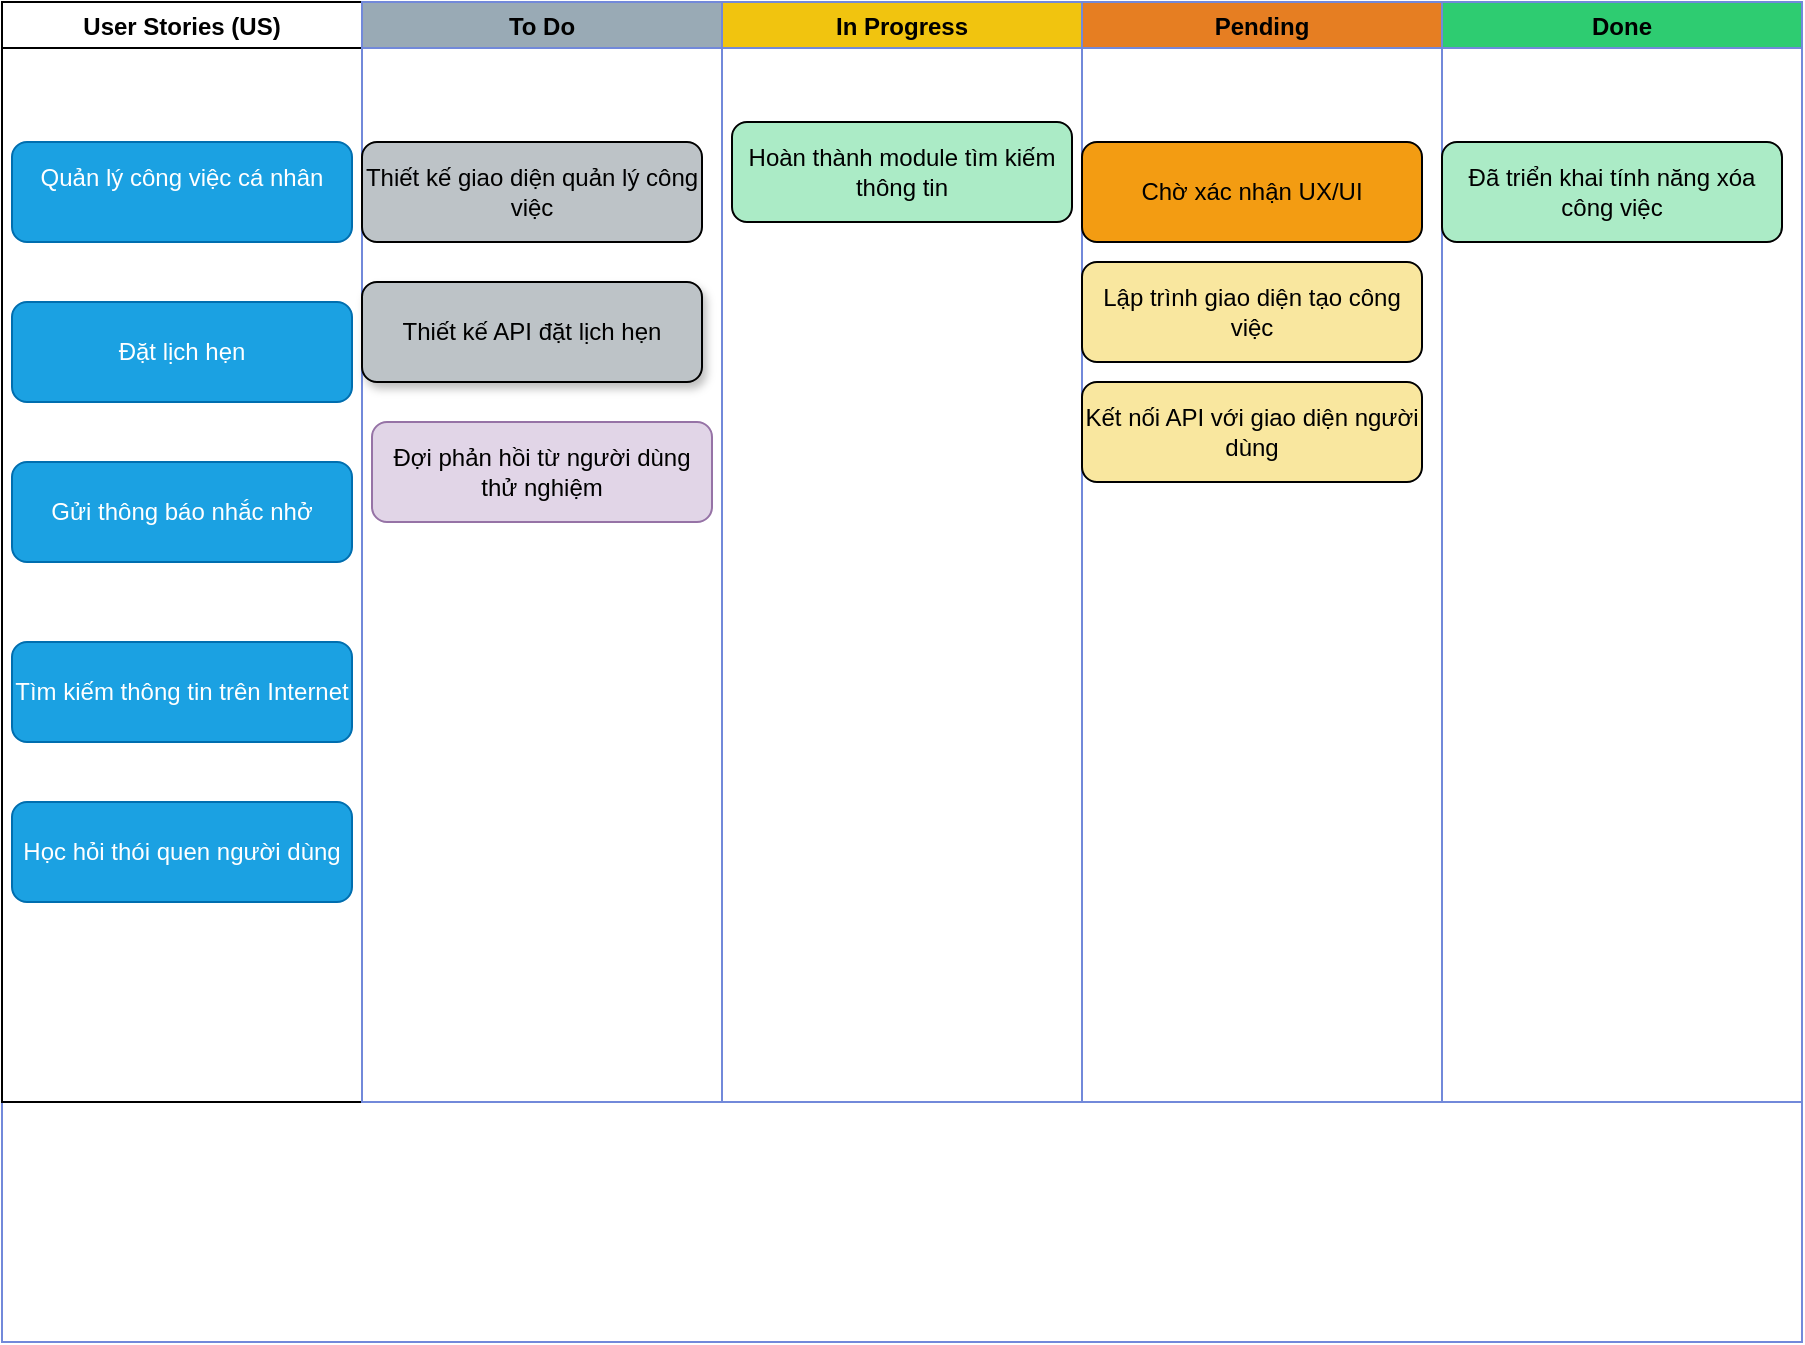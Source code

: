 <mxfile version="26.0.16">
  <diagram id="74L_GmS45VMtbvwV8_wn" name="Page-1">
    <mxGraphModel dx="1480" dy="866" grid="1" gridSize="10" guides="1" tooltips="1" connect="1" arrows="1" fold="1" page="1" pageScale="1" pageWidth="827" pageHeight="1169" math="0" shadow="0">
      <root>
        <mxCell id="0" />
        <mxCell id="1" parent="0" />
        <mxCell id="2" value="" style="swimlane;startSize=20;fillColor=#2C2F33;fontColor=#FFFFFF;strokeColor=#7289DA" parent="1" vertex="1">
          <mxGeometry x="40" y="40" width="900" height="670" as="geometry" />
        </mxCell>
        <mxCell id="3" value="User Stories (US)" style="swimlane;" parent="2" vertex="1">
          <mxGeometry width="180" height="550" as="geometry" />
        </mxCell>
        <mxCell id="aKEyl_lNYIwc9TJSH8SX-20" value="&#xa;Quản lý công việc cá nhân&#xa;&#xa;" style="rounded=1;whiteSpace=wrap;html=1;fillColor=#1ba1e2;strokeColor=#006EAF;fontColor=#ffffff;" vertex="1" parent="3">
          <mxGeometry x="5" y="70" width="170" height="50" as="geometry" />
        </mxCell>
        <mxCell id="aKEyl_lNYIwc9TJSH8SX-34" value="Đặt lịch hẹn" style="rounded=1;whiteSpace=wrap;html=1;fillColor=#1ba1e2;strokeColor=#006EAF;fontColor=#ffffff;" vertex="1" parent="3">
          <mxGeometry x="5" y="150" width="170" height="50" as="geometry" />
        </mxCell>
        <mxCell id="aKEyl_lNYIwc9TJSH8SX-35" value="Gửi thông báo nhắc nhở" style="rounded=1;whiteSpace=wrap;html=1;fillColor=#1ba1e2;strokeColor=#006EAF;fontColor=#ffffff;" vertex="1" parent="3">
          <mxGeometry x="5" y="230" width="170" height="50" as="geometry" />
        </mxCell>
        <mxCell id="aKEyl_lNYIwc9TJSH8SX-36" value="Tìm kiếm thông tin trên Internet" style="rounded=1;whiteSpace=wrap;html=1;fillColor=#1ba1e2;strokeColor=#006EAF;fontColor=#ffffff;" vertex="1" parent="3">
          <mxGeometry x="5" y="320" width="170" height="50" as="geometry" />
        </mxCell>
        <mxCell id="aKEyl_lNYIwc9TJSH8SX-37" value="Học hỏi thói quen người dùng" style="rounded=1;whiteSpace=wrap;html=1;fillColor=#1ba1e2;strokeColor=#006EAF;fontColor=#ffffff;" vertex="1" parent="3">
          <mxGeometry x="5" y="400" width="170" height="50" as="geometry" />
        </mxCell>
        <mxCell id="4" value="To Do" style="swimlane;fillColor=#99AAB5;fontColor=#000000;strokeColor=#7289DA" parent="2" vertex="1">
          <mxGeometry x="180" width="180" height="550" as="geometry" />
        </mxCell>
        <mxCell id="8" value="Thiết kế giao diện quản lý công việc" style="rounded=1;whiteSpace=wrap;fillColor=#BDC3C7;fontColor=#000000" parent="4" vertex="1">
          <mxGeometry y="70" width="170" height="50" as="geometry" />
        </mxCell>
        <mxCell id="9" value="Thiết kế API đặt lịch hẹn" style="rounded=1;whiteSpace=wrap;fillColor=#BDC3C7;fontColor=#000000;shadow=1;" parent="4" vertex="1">
          <mxGeometry y="140" width="170" height="50" as="geometry" />
        </mxCell>
        <mxCell id="13" value="Đợi phản hồi từ người dùng thử nghiệm" style="rounded=1;whiteSpace=wrap;fillColor=#e1d5e7;strokeColor=#9673a6;" parent="4" vertex="1">
          <mxGeometry x="5" y="210" width="170" height="50" as="geometry" />
        </mxCell>
        <mxCell id="5" value="In Progress" style="swimlane;fillColor=#F1C40F;fontColor=#000000;strokeColor=#7289DA" parent="2" vertex="1">
          <mxGeometry x="360" width="180" height="550" as="geometry" />
        </mxCell>
        <mxCell id="15" value="Hoàn thành module tìm kiếm thông tin" style="rounded=1;whiteSpace=wrap;fillColor=#ABEBC6;fontColor=#000000" parent="5" vertex="1">
          <mxGeometry x="5" y="60" width="170" height="50" as="geometry" />
        </mxCell>
        <mxCell id="6" value="Pending" style="swimlane;fillColor=#E67E22;fontColor=#000000;strokeColor=#7289DA" parent="2" vertex="1">
          <mxGeometry x="540" width="180" height="550" as="geometry" />
        </mxCell>
        <mxCell id="12" value="Chờ xác nhận UX/UI" style="rounded=1;whiteSpace=wrap;fillColor=#F39C12;fontColor=#000000" parent="6" vertex="1">
          <mxGeometry y="70" width="170" height="50" as="geometry" />
        </mxCell>
        <mxCell id="10" value="Lập trình giao diện tạo công việc" style="rounded=1;whiteSpace=wrap;fillColor=#F9E79F;fontColor=#000000" parent="6" vertex="1">
          <mxGeometry y="130" width="170" height="50" as="geometry" />
        </mxCell>
        <mxCell id="11" value="Kết nối API với giao diện người dùng" style="rounded=1;whiteSpace=wrap;fillColor=#F9E79F;fontColor=#000000" parent="6" vertex="1">
          <mxGeometry y="190" width="170" height="50" as="geometry" />
        </mxCell>
        <mxCell id="7" value="Done" style="swimlane;fillColor=#2ECC71;fontColor=#000000;strokeColor=#7289DA;startSize=23;" parent="2" vertex="1">
          <mxGeometry x="720" width="180" height="550" as="geometry" />
        </mxCell>
        <mxCell id="14" value="Đã triển khai tính năng xóa công việc" style="rounded=1;whiteSpace=wrap;fillColor=#ABEBC6;fontColor=#000000" parent="7" vertex="1">
          <mxGeometry y="70" width="170" height="50" as="geometry" />
        </mxCell>
      </root>
    </mxGraphModel>
  </diagram>
</mxfile>
